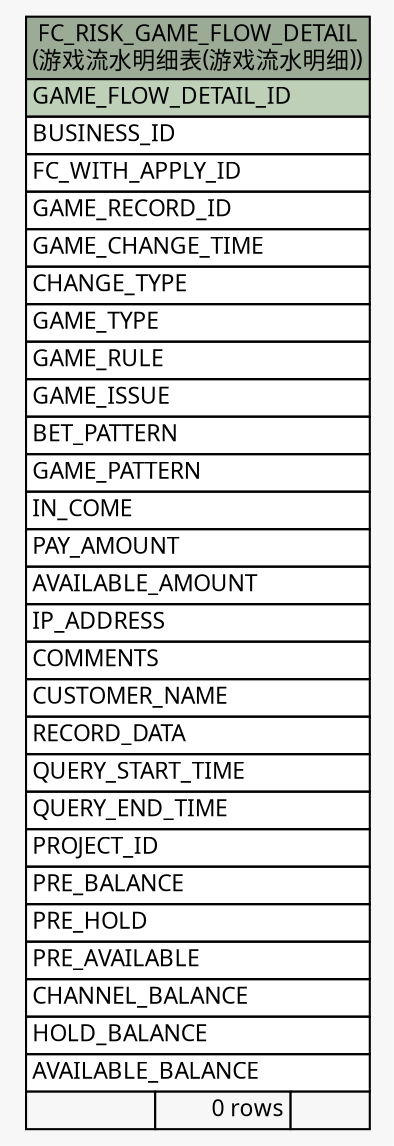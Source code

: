 // dot 2.26.0 on Linux 2.6.32-504.3.3.el6.x86_64
// SchemaSpy rev Unknown
digraph "FC_RISK_GAME_FLOW_DETAIL" {
  graph [
    rankdir="RL"
    bgcolor="#f7f7f7"
    nodesep="0.18"
    ranksep="0.46"
    fontname="Microsoft YaHei"
    fontsize="11"
  ];
  node [
    fontname="Microsoft YaHei"
    fontsize="11"
    shape="plaintext"
  ];
  edge [
    arrowsize="0.8"
  ];
  "FC_RISK_GAME_FLOW_DETAIL" [
    label=<
    <TABLE BORDER="0" CELLBORDER="1" CELLSPACING="0" BGCOLOR="#ffffff">
      <TR><TD COLSPAN="3" BGCOLOR="#9bab96" ALIGN="CENTER">FC_RISK_GAME_FLOW_DETAIL<br/>(游戏流水明细表(游戏流水明细))</TD></TR>
      <TR><TD PORT="GAME_FLOW_DETAIL_ID" COLSPAN="3" BGCOLOR="#bed1b8" ALIGN="LEFT">GAME_FLOW_DETAIL_ID</TD></TR>
      <TR><TD PORT="BUSINESS_ID" COLSPAN="3" ALIGN="LEFT">BUSINESS_ID</TD></TR>
      <TR><TD PORT="FC_WITH_APPLY_ID" COLSPAN="3" ALIGN="LEFT">FC_WITH_APPLY_ID</TD></TR>
      <TR><TD PORT="GAME_RECORD_ID" COLSPAN="3" ALIGN="LEFT">GAME_RECORD_ID</TD></TR>
      <TR><TD PORT="GAME_CHANGE_TIME" COLSPAN="3" ALIGN="LEFT">GAME_CHANGE_TIME</TD></TR>
      <TR><TD PORT="CHANGE_TYPE" COLSPAN="3" ALIGN="LEFT">CHANGE_TYPE</TD></TR>
      <TR><TD PORT="GAME_TYPE" COLSPAN="3" ALIGN="LEFT">GAME_TYPE</TD></TR>
      <TR><TD PORT="GAME_RULE" COLSPAN="3" ALIGN="LEFT">GAME_RULE</TD></TR>
      <TR><TD PORT="GAME_ISSUE" COLSPAN="3" ALIGN="LEFT">GAME_ISSUE</TD></TR>
      <TR><TD PORT="BET_PATTERN" COLSPAN="3" ALIGN="LEFT">BET_PATTERN</TD></TR>
      <TR><TD PORT="GAME_PATTERN" COLSPAN="3" ALIGN="LEFT">GAME_PATTERN</TD></TR>
      <TR><TD PORT="IN_COME" COLSPAN="3" ALIGN="LEFT">IN_COME</TD></TR>
      <TR><TD PORT="PAY_AMOUNT" COLSPAN="3" ALIGN="LEFT">PAY_AMOUNT</TD></TR>
      <TR><TD PORT="AVAILABLE_AMOUNT" COLSPAN="3" ALIGN="LEFT">AVAILABLE_AMOUNT</TD></TR>
      <TR><TD PORT="IP_ADDRESS" COLSPAN="3" ALIGN="LEFT">IP_ADDRESS</TD></TR>
      <TR><TD PORT="COMMENTS" COLSPAN="3" ALIGN="LEFT">COMMENTS</TD></TR>
      <TR><TD PORT="CUSTOMER_NAME" COLSPAN="3" ALIGN="LEFT">CUSTOMER_NAME</TD></TR>
      <TR><TD PORT="RECORD_DATA" COLSPAN="3" ALIGN="LEFT">RECORD_DATA</TD></TR>
      <TR><TD PORT="QUERY_START_TIME" COLSPAN="3" ALIGN="LEFT">QUERY_START_TIME</TD></TR>
      <TR><TD PORT="QUERY_END_TIME" COLSPAN="3" ALIGN="LEFT">QUERY_END_TIME</TD></TR>
      <TR><TD PORT="PROJECT_ID" COLSPAN="3" ALIGN="LEFT">PROJECT_ID</TD></TR>
      <TR><TD PORT="PRE_BALANCE" COLSPAN="3" ALIGN="LEFT">PRE_BALANCE</TD></TR>
      <TR><TD PORT="PRE_HOLD" COLSPAN="3" ALIGN="LEFT">PRE_HOLD</TD></TR>
      <TR><TD PORT="PRE_AVAILABLE" COLSPAN="3" ALIGN="LEFT">PRE_AVAILABLE</TD></TR>
      <TR><TD PORT="CHANNEL_BALANCE" COLSPAN="3" ALIGN="LEFT">CHANNEL_BALANCE</TD></TR>
      <TR><TD PORT="HOLD_BALANCE" COLSPAN="3" ALIGN="LEFT">HOLD_BALANCE</TD></TR>
      <TR><TD PORT="AVAILABLE_BALANCE" COLSPAN="3" ALIGN="LEFT">AVAILABLE_BALANCE</TD></TR>
      <TR><TD ALIGN="LEFT" BGCOLOR="#f7f7f7">  </TD><TD ALIGN="RIGHT" BGCOLOR="#f7f7f7">0 rows</TD><TD ALIGN="RIGHT" BGCOLOR="#f7f7f7">  </TD></TR>
    </TABLE>>
    URL="tables/FC_RISK_GAME_FLOW_DETAIL.html"
    tooltip="FC_RISK_GAME_FLOW_DETAIL"
  ];
}
